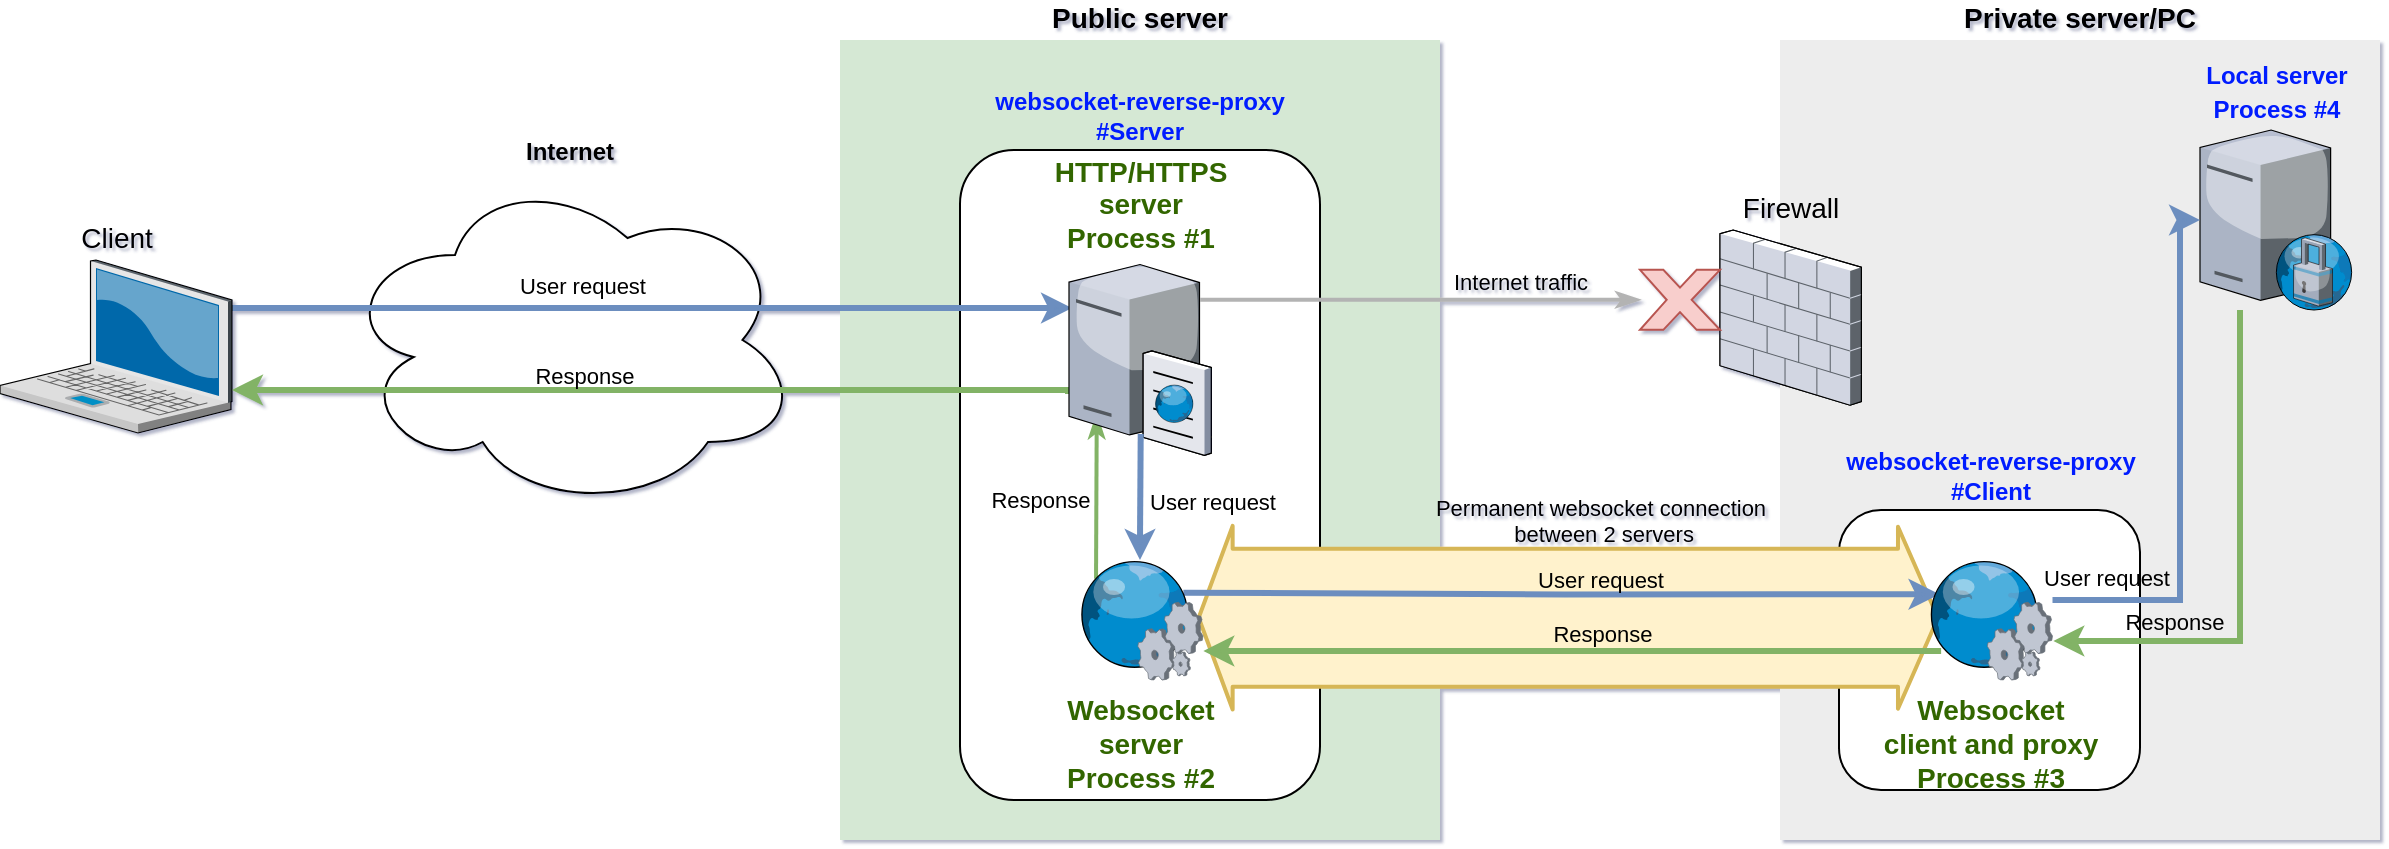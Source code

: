 <mxfile version="13.7.9" type="device"><diagram name="Page-1" id="e3a06f82-3646-2815-327d-82caf3d4e204"><mxGraphModel dx="1551" dy="1151" grid="1" gridSize="10" guides="1" tooltips="1" connect="1" arrows="1" fold="1" page="1" pageScale="1.5" pageWidth="1169" pageHeight="826" background="none" math="0" shadow="1"><root><mxCell id="0" style=";html=1;"/><mxCell id="1" style=";html=1;" parent="0"/><mxCell id="wptYLEPNSwvoELZBwLhr-25" value="&lt;font color=&quot;#000000&quot;&gt;&lt;b&gt;Internet&lt;/b&gt;&lt;/font&gt;" style="ellipse;shape=cloud;whiteSpace=wrap;html=1;labelBackgroundColor=none;fontColor=#B3B3B3;labelPosition=center;verticalLabelPosition=top;align=center;verticalAlign=bottom;" vertex="1" parent="1"><mxGeometry x="360" y="510" width="230" height="170" as="geometry"/></mxCell><mxCell id="6a7d8f32e03d9370-59" value="&lt;b&gt;Private server/PC&lt;br&gt;&lt;/b&gt;" style="whiteSpace=wrap;html=1;fillColor=#EDEDED;fontSize=14;strokeColor=none;verticalAlign=bottom;labelPosition=center;verticalLabelPosition=top;align=center;" parent="1" vertex="1"><mxGeometry x="1080" y="445" width="300" height="400" as="geometry"/></mxCell><mxCell id="dOMa9YdFmdKZkA4RM8_y-26" value="&lt;font color=&quot;#001aff&quot;&gt;&lt;b&gt;websocket-reverse-proxy&lt;br&gt;#Client&lt;/b&gt;&lt;/font&gt;" style="rounded=1;whiteSpace=wrap;html=1;labelPosition=center;verticalLabelPosition=top;align=center;verticalAlign=bottom;" parent="1" vertex="1"><mxGeometry x="1109.5" y="680" width="150.5" height="140" as="geometry"/></mxCell><mxCell id="6a7d8f32e03d9370-60" value="&lt;b&gt;Public server&lt;br&gt;&lt;/b&gt;" style="whiteSpace=wrap;html=1;fillColor=#d5e8d4;fontSize=14;strokeColor=none;verticalAlign=bottom;labelPosition=center;verticalLabelPosition=top;align=center;" parent="1" vertex="1"><mxGeometry x="610" y="445" width="300" height="400" as="geometry"/></mxCell><mxCell id="dOMa9YdFmdKZkA4RM8_y-25" value="&lt;font color=&quot;#001aff&quot;&gt;&lt;b&gt;websocket-reverse-proxy&lt;br&gt;#Server&lt;br&gt;&lt;/b&gt;&lt;/font&gt;" style="rounded=1;whiteSpace=wrap;html=1;labelPosition=center;verticalLabelPosition=top;align=center;verticalAlign=bottom;" parent="1" vertex="1"><mxGeometry x="670" y="500" width="180" height="325" as="geometry"/></mxCell><mxCell id="dOMa9YdFmdKZkA4RM8_y-33" value="" style="shape=flexArrow;endArrow=classic;startArrow=classic;html=1;strokeWidth=2;entryX=0.107;entryY=0.481;entryDx=0;entryDy=0;entryPerimeter=0;exitX=0.95;exitY=0.481;exitDx=0;exitDy=0;exitPerimeter=0;fillColor=#fff2cc;strokeColor=#d6b656;startWidth=20.833;startSize=4.992;width=68;" parent="1" source="6a7d8f32e03d9370-30" target="dOMa9YdFmdKZkA4RM8_y-1" edge="1"><mxGeometry width="50" height="50" relative="1" as="geometry"><mxPoint x="900" y="815" as="sourcePoint"/><mxPoint x="950" y="765" as="targetPoint"/><Array as="points"/></mxGeometry></mxCell><mxCell id="dOMa9YdFmdKZkA4RM8_y-35" value="Permanent websocket connection&lt;br&gt;&amp;nbsp;between 2 servers" style="edgeLabel;html=1;align=center;verticalAlign=bottom;resizable=0;points=[];labelBackgroundColor=none;labelPosition=center;verticalLabelPosition=top;" parent="dOMa9YdFmdKZkA4RM8_y-33" vertex="1" connectable="0"><mxGeometry x="-0.054" y="1" relative="1" as="geometry"><mxPoint x="25.82" y="-32.86" as="offset"/></mxGeometry></mxCell><mxCell id="6a7d8f32e03d9370-35" style="edgeStyle=orthogonalEdgeStyle;html=1;jettySize=auto;orthogonalLoop=1;fontSize=14;endArrow=classic;endFill=1;strokeWidth=3;rounded=0;startArrow=none;startFill=0;entryX=0.021;entryY=0.246;entryDx=0;entryDy=0;entryPerimeter=0;exitX=0.991;exitY=0.277;exitDx=0;exitDy=0;exitPerimeter=0;strokeColor=#6c8ebf;fillColor=#dae8fc;" parent="1" source="6a7d8f32e03d9370-2" target="6a7d8f32e03d9370-15" edge="1"><mxGeometry relative="1" as="geometry"><mxPoint x="720" y="617" as="targetPoint"/><Array as="points"/></mxGeometry></mxCell><mxCell id="dOMa9YdFmdKZkA4RM8_y-4" value="User request" style="edgeLabel;html=1;align=center;verticalAlign=middle;resizable=0;points=[];labelBackgroundColor=none;" parent="6a7d8f32e03d9370-35" vertex="1" connectable="0"><mxGeometry x="-0.23" y="-2" relative="1" as="geometry"><mxPoint x="13.98" y="-13.46" as="offset"/></mxGeometry></mxCell><mxCell id="6a7d8f32e03d9370-2" value="Client" style="verticalLabelPosition=top;aspect=fixed;html=1;verticalAlign=bottom;strokeColor=none;shape=mxgraph.citrix.laptop_2;fillColor=#66B2FF;gradientColor=#0066CC;fontSize=14;labelPosition=center;align=center;" parent="1" vertex="1"><mxGeometry x="190.0" y="555" width="116" height="86.5" as="geometry"/></mxCell><mxCell id="dOMa9YdFmdKZkA4RM8_y-5" style="edgeStyle=orthogonalEdgeStyle;rounded=0;orthogonalLoop=1;jettySize=auto;html=1;startArrow=classicThin;startFill=1;endArrow=none;endFill=0;strokeWidth=2;exitX=0.195;exitY=0.791;exitDx=0;exitDy=0;exitPerimeter=0;curved=1;entryX=0.151;entryY=0.156;entryDx=0;entryDy=0;entryPerimeter=0;fillColor=#d5e8d4;strokeColor=#82b366;" parent="1" source="6a7d8f32e03d9370-15" target="6a7d8f32e03d9370-30" edge="1"><mxGeometry relative="1" as="geometry"><mxPoint x="737" y="719" as="targetPoint"/></mxGeometry></mxCell><mxCell id="dOMa9YdFmdKZkA4RM8_y-21" value="Response" style="edgeLabel;html=1;align=center;verticalAlign=middle;resizable=0;points=[];labelBackgroundColor=none;" parent="dOMa9YdFmdKZkA4RM8_y-5" vertex="1" connectable="0"><mxGeometry x="0.137" y="-8" relative="1" as="geometry"><mxPoint x="-19.97" y="-3.68" as="offset"/></mxGeometry></mxCell><mxCell id="dOMa9YdFmdKZkA4RM8_y-15" style="edgeStyle=orthogonalEdgeStyle;rounded=0;orthogonalLoop=1;jettySize=auto;html=1;startArrow=none;startFill=0;endArrow=classic;endFill=1;strokeWidth=3;exitX=-0.007;exitY=0.687;exitDx=0;exitDy=0;exitPerimeter=0;fillColor=#d5e8d4;strokeColor=#82b366;entryX=1;entryY=0.751;entryDx=0;entryDy=0;entryPerimeter=0;" parent="1" source="6a7d8f32e03d9370-15" edge="1" target="6a7d8f32e03d9370-2"><mxGeometry relative="1" as="geometry"><mxPoint x="260" y="710" as="targetPoint"/><Array as="points"><mxPoint x="724" y="620"/></Array></mxGeometry></mxCell><mxCell id="dOMa9YdFmdKZkA4RM8_y-17" value="Response" style="edgeLabel;html=1;align=center;verticalAlign=middle;resizable=0;points=[];labelBackgroundColor=none;" parent="dOMa9YdFmdKZkA4RM8_y-15" vertex="1" connectable="0"><mxGeometry x="0.22" y="2" relative="1" as="geometry"><mxPoint x="11.72" y="-9.17" as="offset"/></mxGeometry></mxCell><mxCell id="6a7d8f32e03d9370-15" value="&lt;font color=&quot;#336600&quot;&gt;&lt;b&gt;HTTP/HTTPS&lt;br&gt;server&lt;br&gt;Process #1&lt;br&gt;&lt;/b&gt;&lt;/font&gt;" style="verticalLabelPosition=top;aspect=fixed;html=1;verticalAlign=bottom;strokeColor=none;shape=mxgraph.citrix.cache_server;fillColor=#66B2FF;gradientColor=#0066CC;fontSize=14;labelPosition=center;align=center;" parent="1" vertex="1"><mxGeometry x="724.5" y="555" width="71" height="97.5" as="geometry"/></mxCell><mxCell id="6a7d8f32e03d9370-20" value="Firewall" style="verticalLabelPosition=top;aspect=fixed;html=1;verticalAlign=bottom;strokeColor=none;shape=mxgraph.citrix.firewall;fillColor=#66B2FF;gradientColor=#0066CC;fontSize=14;labelPosition=center;align=center;" parent="1" vertex="1"><mxGeometry x="1050" y="540" width="70.67" height="87.63" as="geometry"/></mxCell><mxCell id="dOMa9YdFmdKZkA4RM8_y-30" style="edgeStyle=orthogonalEdgeStyle;rounded=0;orthogonalLoop=1;jettySize=auto;html=1;entryX=1.007;entryY=0.675;entryDx=0;entryDy=0;entryPerimeter=0;startArrow=none;startFill=0;endArrow=classic;endFill=1;strokeWidth=3;fillColor=#d5e8d4;strokeColor=#82b366;" parent="1" source="6a7d8f32e03d9370-25" target="dOMa9YdFmdKZkA4RM8_y-1" edge="1"><mxGeometry relative="1" as="geometry"><Array as="points"><mxPoint x="1310" y="746"/></Array></mxGeometry></mxCell><mxCell id="dOMa9YdFmdKZkA4RM8_y-32" value="Response" style="edgeLabel;html=1;align=center;verticalAlign=middle;resizable=0;points=[];labelBackgroundColor=none;" parent="dOMa9YdFmdKZkA4RM8_y-30" vertex="1" connectable="0"><mxGeometry x="0.003" y="-29" relative="1" as="geometry"><mxPoint x="-4.5" y="25.59" as="offset"/></mxGeometry></mxCell><mxCell id="6a7d8f32e03d9370-25" value="&lt;font color=&quot;#001aff&quot; style=&quot;font-size: 12px&quot;&gt;&lt;b&gt;Local server&lt;br&gt;Process #4&lt;/b&gt;&lt;/font&gt;" style="verticalLabelPosition=top;aspect=fixed;html=1;verticalAlign=bottom;strokeColor=none;shape=mxgraph.citrix.proxy_server;fillColor=#66B2FF;gradientColor=#0066CC;fontSize=14;labelPosition=center;align=center;" parent="1" vertex="1"><mxGeometry x="1290" y="490" width="76.5" height="90" as="geometry"/></mxCell><mxCell id="dOMa9YdFmdKZkA4RM8_y-6" style="edgeStyle=orthogonalEdgeStyle;rounded=0;orthogonalLoop=1;jettySize=auto;html=1;entryX=0.116;entryY=0.758;entryDx=0;entryDy=0;entryPerimeter=0;startArrow=classic;startFill=1;endArrow=none;endFill=0;strokeWidth=3;exitX=1.003;exitY=0.758;exitDx=0;exitDy=0;exitPerimeter=0;fillColor=#d5e8d4;strokeColor=#82b366;" parent="1" source="6a7d8f32e03d9370-30" target="dOMa9YdFmdKZkA4RM8_y-1" edge="1"><mxGeometry relative="1" as="geometry"/></mxCell><mxCell id="dOMa9YdFmdKZkA4RM8_y-22" value="Response" style="edgeLabel;html=1;align=center;verticalAlign=middle;resizable=0;points=[];labelBackgroundColor=none;" parent="dOMa9YdFmdKZkA4RM8_y-6" vertex="1" connectable="0"><mxGeometry x="-0.112" y="2" relative="1" as="geometry"><mxPoint x="34.98" y="-6.48" as="offset"/></mxGeometry></mxCell><mxCell id="dOMa9YdFmdKZkA4RM8_y-12" style="edgeStyle=orthogonalEdgeStyle;rounded=0;orthogonalLoop=1;jettySize=auto;html=1;entryX=0.505;entryY=0.892;entryDx=0;entryDy=0;entryPerimeter=0;startArrow=classic;startFill=1;endArrow=none;endFill=0;strokeWidth=3;curved=1;fillColor=#dae8fc;strokeColor=#6c8ebf;" parent="1" source="6a7d8f32e03d9370-30" target="6a7d8f32e03d9370-15" edge="1"><mxGeometry relative="1" as="geometry"/></mxCell><mxCell id="dOMa9YdFmdKZkA4RM8_y-18" value="User request" style="edgeLabel;html=1;align=center;verticalAlign=middle;resizable=0;points=[];labelBackgroundColor=none;" parent="dOMa9YdFmdKZkA4RM8_y-12" vertex="1" connectable="0"><mxGeometry x="-0.052" y="1" relative="1" as="geometry"><mxPoint x="36.1" as="offset"/></mxGeometry></mxCell><mxCell id="dOMa9YdFmdKZkA4RM8_y-9" style="edgeStyle=orthogonalEdgeStyle;rounded=0;orthogonalLoop=1;jettySize=auto;html=1;entryX=0.844;entryY=0.272;entryDx=0;entryDy=0;entryPerimeter=0;startArrow=classic;startFill=1;endArrow=none;endFill=0;strokeWidth=3;exitX=0.103;exitY=0.286;exitDx=0;exitDy=0;exitPerimeter=0;fillColor=#dae8fc;strokeColor=#6c8ebf;" parent="1" source="dOMa9YdFmdKZkA4RM8_y-1" target="6a7d8f32e03d9370-30" edge="1"><mxGeometry relative="1" as="geometry"/></mxCell><mxCell id="dOMa9YdFmdKZkA4RM8_y-19" value="User request" style="edgeLabel;html=1;align=center;verticalAlign=middle;resizable=0;points=[];labelBackgroundColor=none;" parent="dOMa9YdFmdKZkA4RM8_y-9" vertex="1" connectable="0"><mxGeometry x="0.253" y="2" relative="1" as="geometry"><mxPoint x="66.93" y="-8.33" as="offset"/></mxGeometry></mxCell><mxCell id="dOMa9YdFmdKZkA4RM8_y-29" style="rounded=0;orthogonalLoop=1;jettySize=auto;html=1;startArrow=none;startFill=0;endArrow=classic;endFill=1;strokeWidth=3;elbow=vertical;edgeStyle=orthogonalEdgeStyle;fillColor=#dae8fc;strokeColor=#6c8ebf;" parent="1" source="dOMa9YdFmdKZkA4RM8_y-1" target="6a7d8f32e03d9370-25" edge="1"><mxGeometry relative="1" as="geometry"><Array as="points"><mxPoint x="1280" y="725"/></Array></mxGeometry></mxCell><mxCell id="dOMa9YdFmdKZkA4RM8_y-31" value="User request" style="edgeLabel;html=1;align=center;verticalAlign=middle;resizable=0;points=[];labelBackgroundColor=none;" parent="dOMa9YdFmdKZkA4RM8_y-29" vertex="1" connectable="0"><mxGeometry x="-0.113" y="24" relative="1" as="geometry"><mxPoint x="-13" y="41.66" as="offset"/></mxGeometry></mxCell><mxCell id="wptYLEPNSwvoELZBwLhr-1" value="" style="verticalLabelPosition=bottom;verticalAlign=top;html=1;shape=mxgraph.basic.x;fillColor=#f8cecc;strokeColor=#b85450;" vertex="1" parent="1"><mxGeometry x="1010" y="559.93" width="40" height="30" as="geometry"/></mxCell><mxCell id="wptYLEPNSwvoELZBwLhr-2" style="edgeStyle=orthogonalEdgeStyle;curved=1;rounded=0;orthogonalLoop=1;jettySize=auto;html=1;startArrow=none;startFill=0;endArrow=classicThin;endFill=1;strokeWidth=2;fontColor=#B3B3B3;fillColor=#f5f5f5;strokeColor=#B3B3B3;exitX=0.923;exitY=0.204;exitDx=0;exitDy=0;exitPerimeter=0;" edge="1" parent="1" source="6a7d8f32e03d9370-15" target="wptYLEPNSwvoELZBwLhr-1"><mxGeometry relative="1" as="geometry"><mxPoint x="795.5" y="603.8" as="sourcePoint"/><mxPoint x="1050" y="603.8" as="targetPoint"/><Array as="points"/></mxGeometry></mxCell><mxCell id="wptYLEPNSwvoELZBwLhr-3" value="Internet traffic" style="edgeLabel;html=1;align=center;verticalAlign=middle;resizable=0;points=[];labelBackgroundColor=none;" vertex="1" connectable="0" parent="wptYLEPNSwvoELZBwLhr-2"><mxGeometry x="-0.166" y="1" relative="1" as="geometry"><mxPoint x="67.83" y="-7.75" as="offset"/></mxGeometry></mxCell><mxCell id="dOMa9YdFmdKZkA4RM8_y-1" value="&lt;font color=&quot;#336600&quot;&gt;&lt;b&gt;Websocket&lt;br&gt;client and proxy&lt;br&gt;Process #3&lt;br&gt;&lt;/b&gt;&lt;/font&gt;" style="verticalLabelPosition=bottom;aspect=fixed;html=1;verticalAlign=top;strokeColor=none;shape=mxgraph.citrix.web_service;fillColor=#66B2FF;gradientColor=#0066CC;fontSize=14;" parent="1" vertex="1"><mxGeometry x="1153.25" y="705" width="63" height="60" as="geometry"/></mxCell><mxCell id="6a7d8f32e03d9370-30" value="&lt;font color=&quot;#336600&quot;&gt;&lt;b&gt;Websocket&lt;br&gt;server&lt;br&gt;Process #2&lt;br&gt;&lt;/b&gt;&lt;/font&gt;" style="verticalLabelPosition=bottom;aspect=fixed;html=1;verticalAlign=top;strokeColor=none;shape=mxgraph.citrix.web_service;fillColor=#66B2FF;gradientColor=#0066CC;fontSize=14;" parent="1" vertex="1"><mxGeometry x="728.5" y="705" width="63" height="60" as="geometry"/></mxCell></root></mxGraphModel></diagram></mxfile>